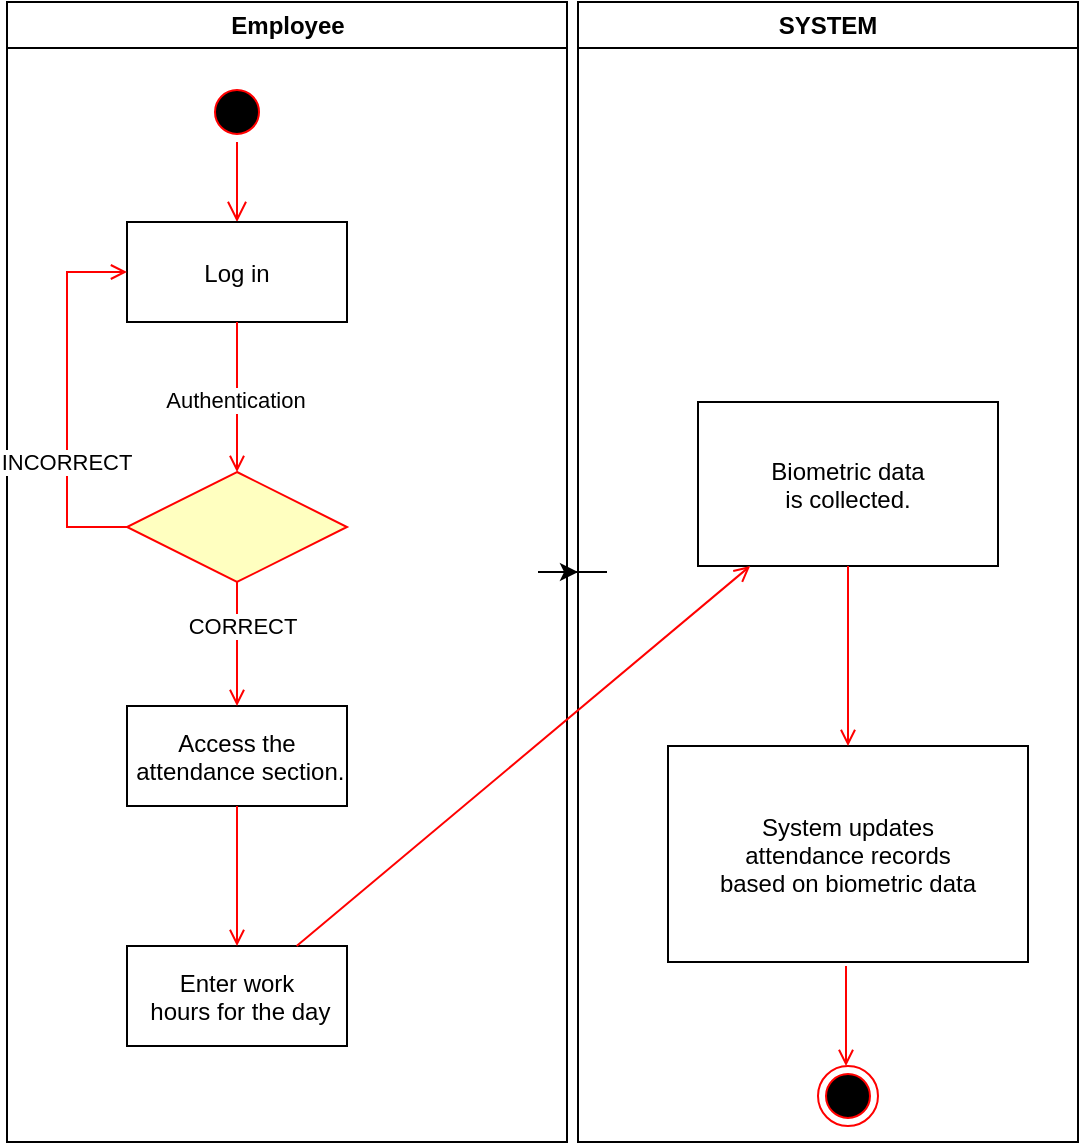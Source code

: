 <mxfile version="22.1.17" type="github">
  <diagram name="Page-1" id="e7e014a7-5840-1c2e-5031-d8a46d1fe8dd">
    <mxGraphModel dx="1276" dy="543" grid="1" gridSize="10" guides="1" tooltips="1" connect="1" arrows="1" fold="1" page="1" pageScale="1" pageWidth="1169" pageHeight="826" background="none" math="0" shadow="0">
      <root>
        <mxCell id="0" />
        <mxCell id="1" parent="0" />
        <mxCell id="jvWZMeicxXuKY1bDc1J6-59" value="" style="edgeStyle=orthogonalEdgeStyle;rounded=0;orthogonalLoop=1;jettySize=auto;html=1;" parent="1" source="2" target="jvWZMeicxXuKY1bDc1J6-46" edge="1">
          <mxGeometry relative="1" as="geometry" />
        </mxCell>
        <mxCell id="2" value="Employee" style="swimlane;whiteSpace=wrap" parent="1" vertex="1">
          <mxGeometry x="164.5" y="128" width="280" height="570" as="geometry" />
        </mxCell>
        <mxCell id="5" value="" style="ellipse;shape=startState;fillColor=#000000;strokeColor=#ff0000;" parent="2" vertex="1">
          <mxGeometry x="100" y="40" width="30" height="30" as="geometry" />
        </mxCell>
        <mxCell id="6" value="" style="edgeStyle=elbowEdgeStyle;elbow=horizontal;verticalAlign=bottom;endArrow=open;endSize=8;strokeColor=#FF0000;endFill=1;rounded=0" parent="2" source="5" target="7" edge="1">
          <mxGeometry x="100" y="40" as="geometry">
            <mxPoint x="115" y="110" as="targetPoint" />
          </mxGeometry>
        </mxCell>
        <mxCell id="7" value="Log in" style="" parent="2" vertex="1">
          <mxGeometry x="60" y="110" width="110" height="50" as="geometry" />
        </mxCell>
        <mxCell id="8" value="Access the&#xa; attendance section." style="" parent="2" vertex="1">
          <mxGeometry x="60" y="352" width="110" height="50" as="geometry" />
        </mxCell>
        <mxCell id="9" value="" style="endArrow=open;strokeColor=#FF0000;endFill=1;rounded=0" parent="2" source="jvWZMeicxXuKY1bDc1J6-41" target="8" edge="1">
          <mxGeometry relative="1" as="geometry" />
        </mxCell>
        <mxCell id="jvWZMeicxXuKY1bDc1J6-45" value="CORRECT" style="edgeLabel;html=1;align=center;verticalAlign=middle;resizable=0;points=[];" parent="9" vertex="1" connectable="0">
          <mxGeometry x="-0.303" y="2" relative="1" as="geometry">
            <mxPoint as="offset" />
          </mxGeometry>
        </mxCell>
        <mxCell id="10" value="Enter work&#xa; hours for the day" style="" parent="2" vertex="1">
          <mxGeometry x="60" y="472" width="110" height="50" as="geometry" />
        </mxCell>
        <mxCell id="11" value="" style="endArrow=open;strokeColor=#FF0000;endFill=1;rounded=0" parent="2" source="8" target="10" edge="1">
          <mxGeometry relative="1" as="geometry" />
        </mxCell>
        <mxCell id="12" value="" style="edgeStyle=elbowEdgeStyle;elbow=horizontal;strokeColor=#FF0000;endArrow=open;endFill=1;rounded=0;exitX=0;exitY=0.5;exitDx=0;exitDy=0;" parent="2" source="jvWZMeicxXuKY1bDc1J6-41" target="7" edge="1">
          <mxGeometry width="100" height="100" relative="1" as="geometry">
            <mxPoint x="85.5" y="255" as="sourcePoint" />
            <mxPoint x="260" y="190" as="targetPoint" />
            <Array as="points">
              <mxPoint x="30" y="250" />
            </Array>
          </mxGeometry>
        </mxCell>
        <mxCell id="jvWZMeicxXuKY1bDc1J6-44" value="INCORRECT" style="edgeLabel;html=1;align=center;verticalAlign=middle;resizable=0;points=[];" parent="12" vertex="1" connectable="0">
          <mxGeometry x="-0.335" y="1" relative="1" as="geometry">
            <mxPoint as="offset" />
          </mxGeometry>
        </mxCell>
        <mxCell id="jvWZMeicxXuKY1bDc1J6-41" value="" style="rhombus;fillColor=#ffffc0;strokeColor=#ff0000;" parent="2" vertex="1">
          <mxGeometry x="60" y="235" width="110" height="55" as="geometry" />
        </mxCell>
        <mxCell id="jvWZMeicxXuKY1bDc1J6-43" value="" style="endArrow=open;strokeColor=#FF0000;endFill=1;rounded=0" parent="2" source="7" target="jvWZMeicxXuKY1bDc1J6-41" edge="1">
          <mxGeometry relative="1" as="geometry">
            <mxPoint x="279.5" y="288" as="sourcePoint" />
            <mxPoint x="279.5" y="480" as="targetPoint" />
          </mxGeometry>
        </mxCell>
        <mxCell id="b4fIHOaouhLPmm5wPn8J-12" value="Authentication&amp;nbsp;" style="edgeLabel;html=1;align=center;verticalAlign=middle;resizable=0;points=[];" vertex="1" connectable="0" parent="jvWZMeicxXuKY1bDc1J6-43">
          <mxGeometry x="0.035" relative="1" as="geometry">
            <mxPoint as="offset" />
          </mxGeometry>
        </mxCell>
        <mxCell id="jvWZMeicxXuKY1bDc1J6-46" value="SYSTEM" style="swimlane;whiteSpace=wrap" parent="1" vertex="1">
          <mxGeometry x="450" y="128" width="250" height="570" as="geometry" />
        </mxCell>
        <mxCell id="jvWZMeicxXuKY1bDc1J6-50" value="Biometric data &#xa;is collected." style="" parent="jvWZMeicxXuKY1bDc1J6-46" vertex="1">
          <mxGeometry x="60" y="200" width="150" height="82" as="geometry" />
        </mxCell>
        <mxCell id="jvWZMeicxXuKY1bDc1J6-53" value="System updates &#xa;attendance records &#xa;based on biometric data" style="" parent="jvWZMeicxXuKY1bDc1J6-46" vertex="1">
          <mxGeometry x="45" y="372" width="180" height="108" as="geometry" />
        </mxCell>
        <mxCell id="jvWZMeicxXuKY1bDc1J6-54" value="" style="endArrow=open;strokeColor=#FF0000;endFill=1;rounded=0" parent="jvWZMeicxXuKY1bDc1J6-46" source="jvWZMeicxXuKY1bDc1J6-50" target="jvWZMeicxXuKY1bDc1J6-53" edge="1">
          <mxGeometry relative="1" as="geometry" />
        </mxCell>
        <mxCell id="b4fIHOaouhLPmm5wPn8J-13" value="" style="ellipse;html=1;shape=endState;fillColor=#000000;strokeColor=#ff0000;" vertex="1" parent="jvWZMeicxXuKY1bDc1J6-46">
          <mxGeometry x="120" y="532" width="30" height="30" as="geometry" />
        </mxCell>
        <mxCell id="b4fIHOaouhLPmm5wPn8J-14" value="" style="endArrow=open;strokeColor=#FF0000;endFill=1;rounded=0" edge="1" parent="jvWZMeicxXuKY1bDc1J6-46">
          <mxGeometry relative="1" as="geometry">
            <mxPoint x="134" y="482" as="sourcePoint" />
            <mxPoint x="134" y="532" as="targetPoint" />
          </mxGeometry>
        </mxCell>
        <mxCell id="jvWZMeicxXuKY1bDc1J6-60" value="" style="endArrow=open;strokeColor=#FF0000;endFill=1;rounded=0" parent="1" source="10" target="jvWZMeicxXuKY1bDc1J6-50" edge="1">
          <mxGeometry relative="1" as="geometry">
            <mxPoint x="360" y="590" as="sourcePoint" />
            <mxPoint x="360" y="660" as="targetPoint" />
          </mxGeometry>
        </mxCell>
      </root>
    </mxGraphModel>
  </diagram>
</mxfile>
